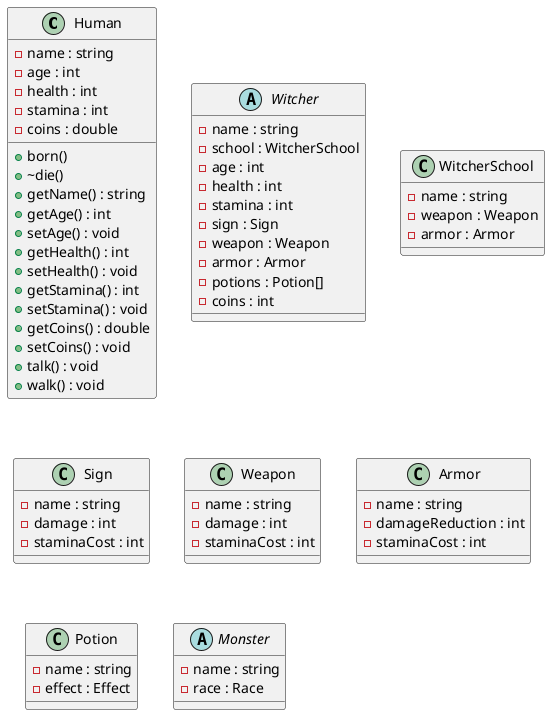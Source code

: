 @@startuml

class Human {
    - name : string
    - age : int
    - health : int
    - stamina : int
    - coins : double
    + born()
    + ~die()
    + getName() : string
    + getAge() : int
    + setAge() : void
    + getHealth() : int
    + setHealth() : void
    + getStamina() : int
    + setStamina() : void
    + getCoins() : double
    + setCoins() : void
    + talk() : void
    + walk() : void
}

abstract class Witcher {
    - name : string
    - school : WitcherSchool
    - age : int
    - health : int
    - stamina : int
    - sign : Sign
    - weapon : Weapon
    - armor : Armor
    - potions : Potion[]
    - coins : int
}

class WitcherSchool {
    - name : string
    - weapon : Weapon
    - armor : Armor
}

class Sign {
    - name : string
    - damage : int
    - staminaCost : int
}

class Weapon {
    - name : string
    - damage : int
    - staminaCost : int
}

class Armor {
    - name : string
    - damageReduction : int
    - staminaCost : int
}

class Potion {
    - name : string
    - effect : Effect
}

abstract class Monster {
    - name : string
    - race : Race
}


@@enduml